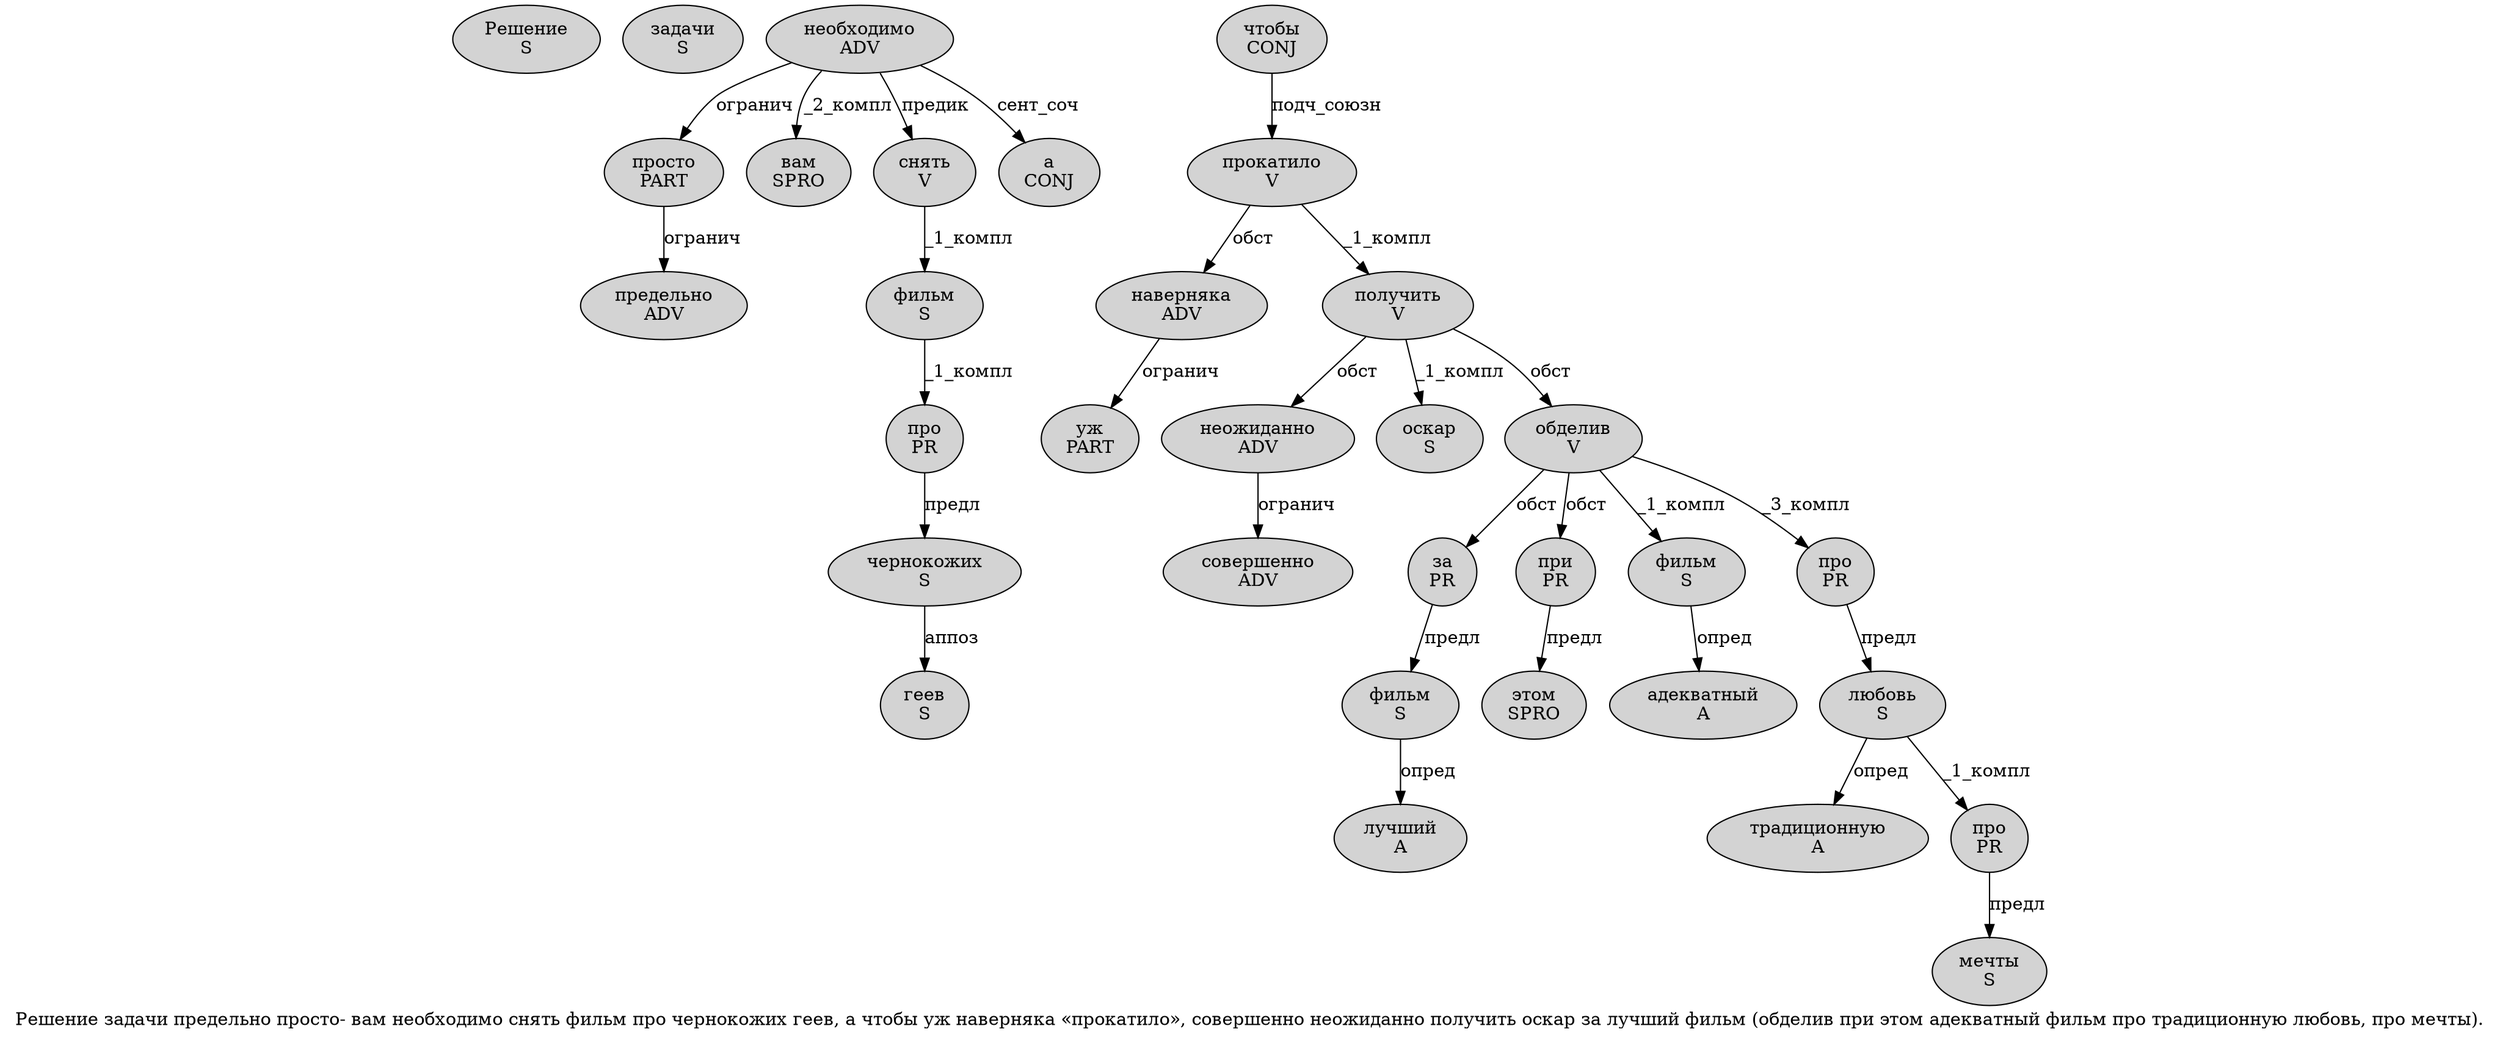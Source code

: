 digraph SENTENCE_4380 {
	graph [label="Решение задачи предельно просто- вам необходимо снять фильм про чернокожих геев, а чтобы уж наверняка «прокатило», совершенно неожиданно получить оскар за лучший фильм (обделив при этом адекватный фильм про традиционную любовь, про мечты)."]
	node [style=filled]
		0 [label="Решение
S" color="" fillcolor=lightgray penwidth=1 shape=ellipse]
		1 [label="задачи
S" color="" fillcolor=lightgray penwidth=1 shape=ellipse]
		2 [label="предельно
ADV" color="" fillcolor=lightgray penwidth=1 shape=ellipse]
		3 [label="просто
PART" color="" fillcolor=lightgray penwidth=1 shape=ellipse]
		5 [label="вам
SPRO" color="" fillcolor=lightgray penwidth=1 shape=ellipse]
		6 [label="необходимо
ADV" color="" fillcolor=lightgray penwidth=1 shape=ellipse]
		7 [label="снять
V" color="" fillcolor=lightgray penwidth=1 shape=ellipse]
		8 [label="фильм
S" color="" fillcolor=lightgray penwidth=1 shape=ellipse]
		9 [label="про
PR" color="" fillcolor=lightgray penwidth=1 shape=ellipse]
		10 [label="чернокожих
S" color="" fillcolor=lightgray penwidth=1 shape=ellipse]
		11 [label="геев
S" color="" fillcolor=lightgray penwidth=1 shape=ellipse]
		13 [label="а
CONJ" color="" fillcolor=lightgray penwidth=1 shape=ellipse]
		14 [label="чтобы
CONJ" color="" fillcolor=lightgray penwidth=1 shape=ellipse]
		15 [label="уж
PART" color="" fillcolor=lightgray penwidth=1 shape=ellipse]
		16 [label="наверняка
ADV" color="" fillcolor=lightgray penwidth=1 shape=ellipse]
		18 [label="прокатило
V" color="" fillcolor=lightgray penwidth=1 shape=ellipse]
		21 [label="совершенно
ADV" color="" fillcolor=lightgray penwidth=1 shape=ellipse]
		22 [label="неожиданно
ADV" color="" fillcolor=lightgray penwidth=1 shape=ellipse]
		23 [label="получить
V" color="" fillcolor=lightgray penwidth=1 shape=ellipse]
		24 [label="оскар
S" color="" fillcolor=lightgray penwidth=1 shape=ellipse]
		25 [label="за
PR" color="" fillcolor=lightgray penwidth=1 shape=ellipse]
		26 [label="лучший
A" color="" fillcolor=lightgray penwidth=1 shape=ellipse]
		27 [label="фильм
S" color="" fillcolor=lightgray penwidth=1 shape=ellipse]
		29 [label="обделив
V" color="" fillcolor=lightgray penwidth=1 shape=ellipse]
		30 [label="при
PR" color="" fillcolor=lightgray penwidth=1 shape=ellipse]
		31 [label="этом
SPRO" color="" fillcolor=lightgray penwidth=1 shape=ellipse]
		32 [label="адекватный
A" color="" fillcolor=lightgray penwidth=1 shape=ellipse]
		33 [label="фильм
S" color="" fillcolor=lightgray penwidth=1 shape=ellipse]
		34 [label="про
PR" color="" fillcolor=lightgray penwidth=1 shape=ellipse]
		35 [label="традиционную
A" color="" fillcolor=lightgray penwidth=1 shape=ellipse]
		36 [label="любовь
S" color="" fillcolor=lightgray penwidth=1 shape=ellipse]
		38 [label="про
PR" color="" fillcolor=lightgray penwidth=1 shape=ellipse]
		39 [label="мечты
S" color="" fillcolor=lightgray penwidth=1 shape=ellipse]
			3 -> 2 [label="огранич"]
			30 -> 31 [label="предл"]
			9 -> 10 [label="предл"]
			16 -> 15 [label="огранич"]
			25 -> 27 [label="предл"]
			8 -> 9 [label="_1_компл"]
			10 -> 11 [label="аппоз"]
			29 -> 25 [label="обст"]
			29 -> 30 [label="обст"]
			29 -> 33 [label="_1_компл"]
			29 -> 34 [label="_3_компл"]
			27 -> 26 [label="опред"]
			14 -> 18 [label="подч_союзн"]
			7 -> 8 [label="_1_компл"]
			36 -> 35 [label="опред"]
			36 -> 38 [label="_1_компл"]
			33 -> 32 [label="опред"]
			18 -> 16 [label="обст"]
			18 -> 23 [label="_1_компл"]
			23 -> 22 [label="обст"]
			23 -> 24 [label="_1_компл"]
			23 -> 29 [label="обст"]
			34 -> 36 [label="предл"]
			38 -> 39 [label="предл"]
			22 -> 21 [label="огранич"]
			6 -> 3 [label="огранич"]
			6 -> 5 [label="_2_компл"]
			6 -> 7 [label="предик"]
			6 -> 13 [label="сент_соч"]
}